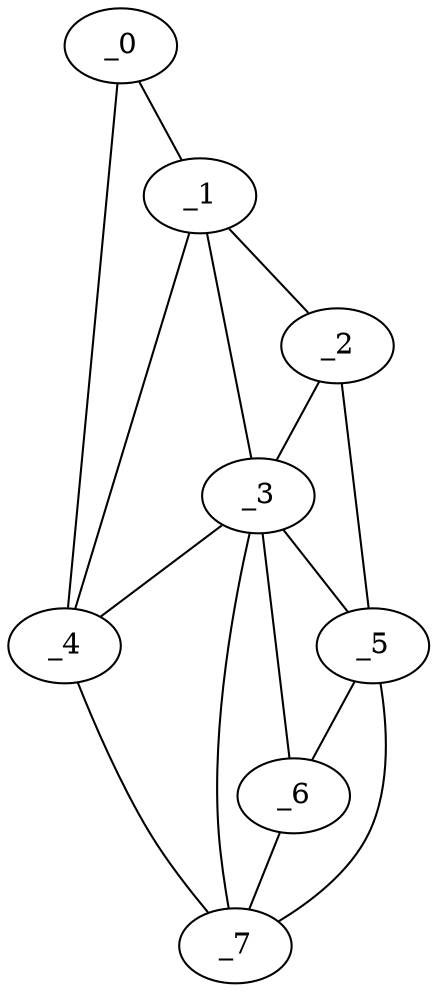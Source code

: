 graph "obj12__255.gxl" {
	_0	 [x=40,
		y=7];
	_1	 [x=57,
		y=80];
	_0 -- _1	 [valence=1];
	_4	 [x=84,
		y=3];
	_0 -- _4	 [valence=1];
	_2	 [x=78,
		y=122];
	_1 -- _2	 [valence=1];
	_3	 [x=83,
		y=81];
	_1 -- _3	 [valence=2];
	_1 -- _4	 [valence=2];
	_2 -- _3	 [valence=2];
	_5	 [x=86,
		y=119];
	_2 -- _5	 [valence=1];
	_3 -- _4	 [valence=1];
	_3 -- _5	 [valence=2];
	_6	 [x=90,
		y=81];
	_3 -- _6	 [valence=2];
	_7	 [x=102,
		y=76];
	_3 -- _7	 [valence=1];
	_4 -- _7	 [valence=1];
	_5 -- _6	 [valence=1];
	_5 -- _7	 [valence=1];
	_6 -- _7	 [valence=2];
}
